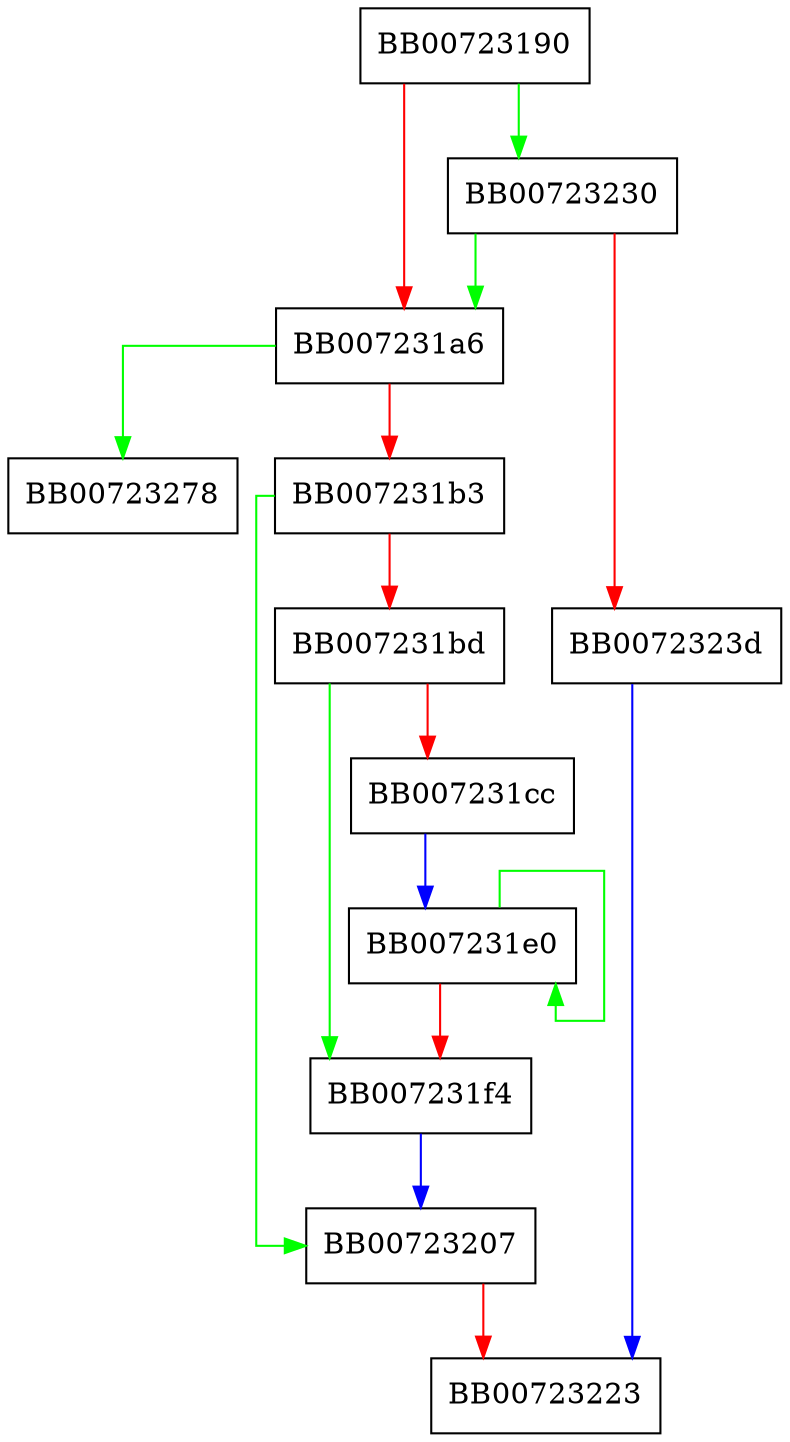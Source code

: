 digraph BN_BLINDING_invert_ex {
  node [shape="box"];
  graph [splines=ortho];
  BB00723190 -> BB00723230 [color="green"];
  BB00723190 -> BB007231a6 [color="red"];
  BB007231a6 -> BB00723278 [color="green"];
  BB007231a6 -> BB007231b3 [color="red"];
  BB007231b3 -> BB00723207 [color="green"];
  BB007231b3 -> BB007231bd [color="red"];
  BB007231bd -> BB007231f4 [color="green"];
  BB007231bd -> BB007231cc [color="red"];
  BB007231cc -> BB007231e0 [color="blue"];
  BB007231e0 -> BB007231e0 [color="green"];
  BB007231e0 -> BB007231f4 [color="red"];
  BB007231f4 -> BB00723207 [color="blue"];
  BB00723207 -> BB00723223 [color="red"];
  BB00723230 -> BB007231a6 [color="green"];
  BB00723230 -> BB0072323d [color="red"];
  BB0072323d -> BB00723223 [color="blue"];
}